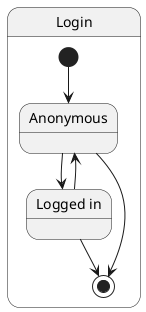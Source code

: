 @startuml login
state Login {
    state "Anonymous" as A
    state "Logged in" as L

    [*] --> A
    A --> L
    L --> A
    L --> [*]
    A --> [*]
}
@enduml